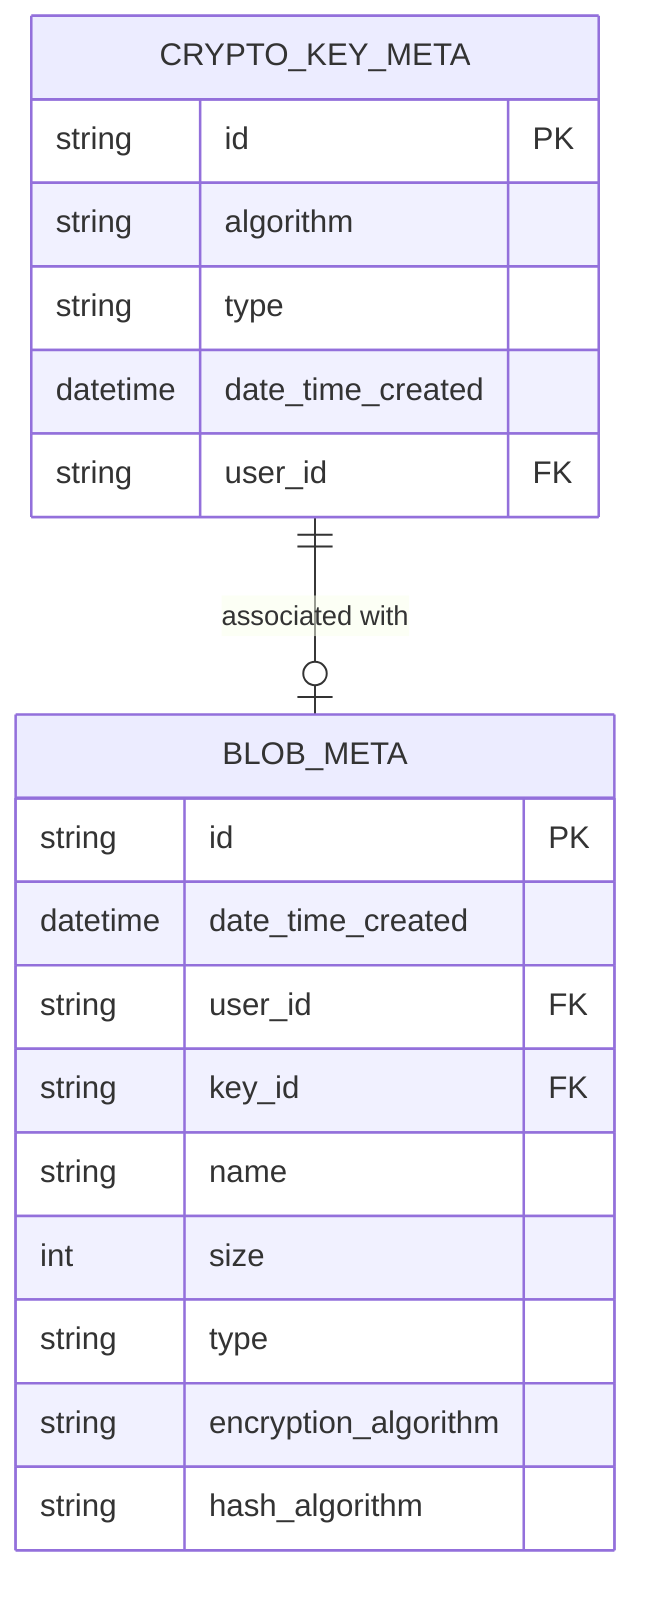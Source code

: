 erDiagram
    CRYPTO_KEY_META {
        string id PK
        string algorithm
        string type
        datetime date_time_created
        string user_id FK
    }

    BLOB_META {
        string id PK
        datetime date_time_created
        string user_id FK
        string key_id FK
        string name
        int size
        string type
        string encryption_algorithm
        string hash_algorithm
    }

    CRYPTO_KEY_META ||--o| BLOB_META : "associated with"